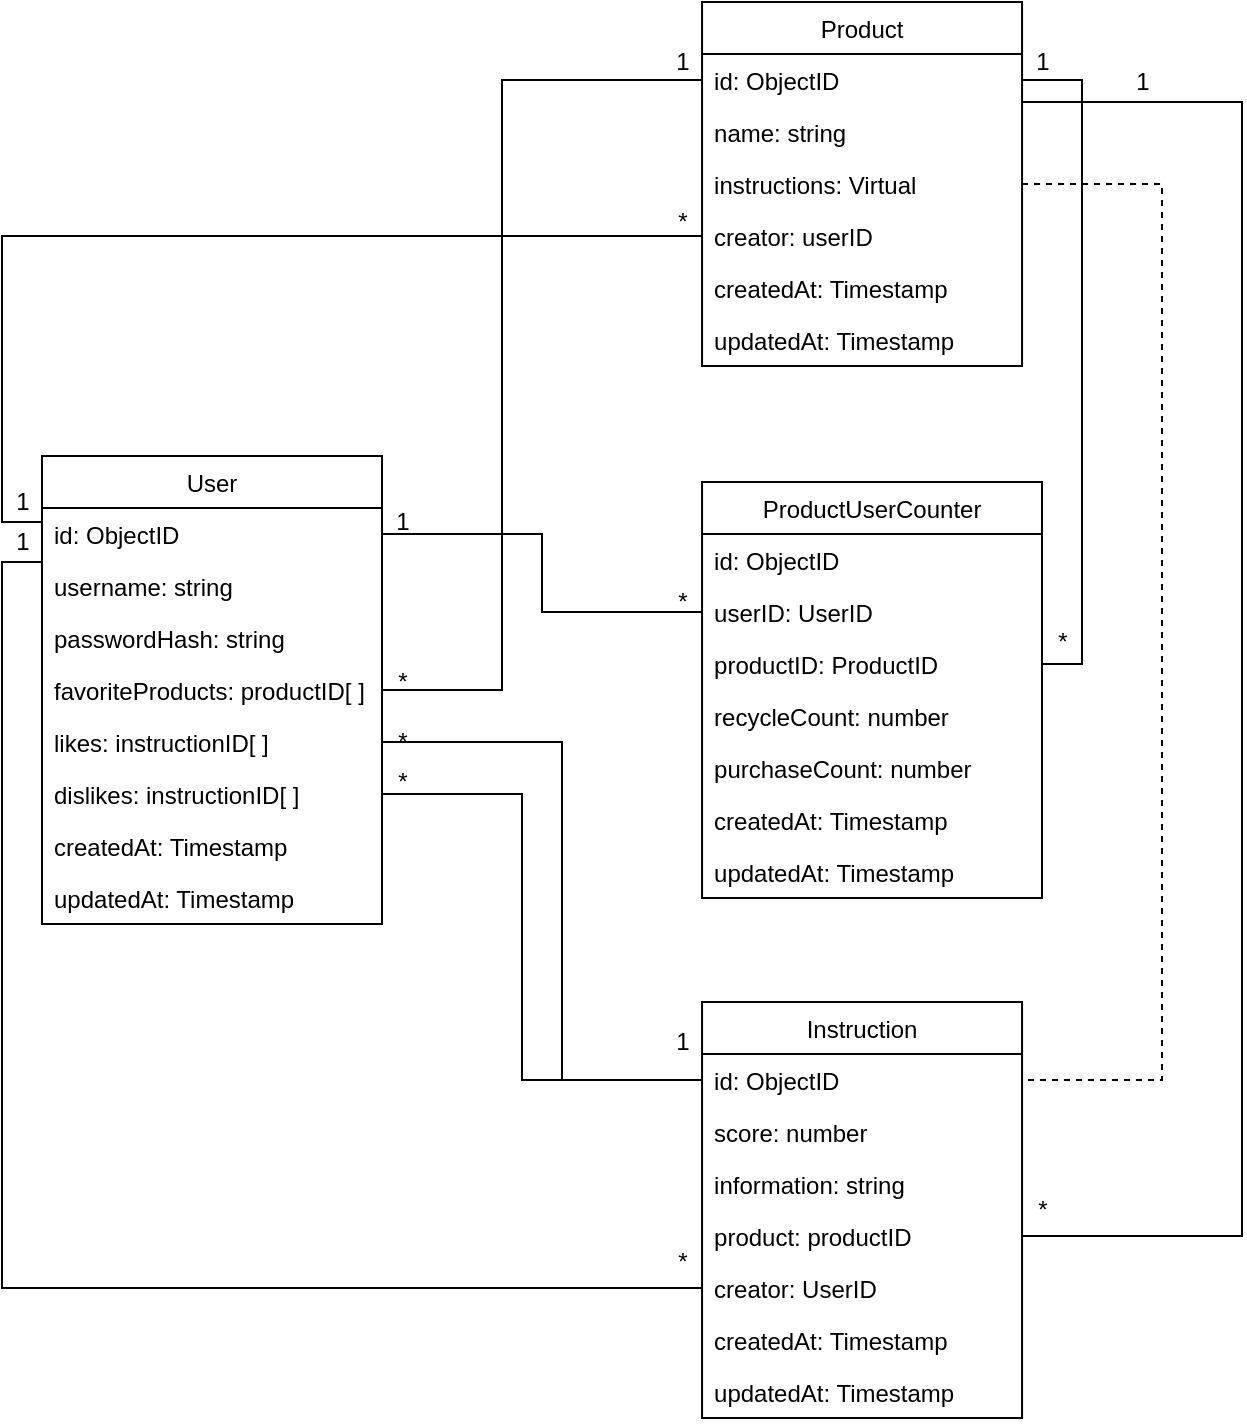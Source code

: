 <mxfile version="15.7.0" type="device" pages="2"><diagram id="CL3nGOEWrDPvpbct2w7T" name="Page-1"><mxGraphModel dx="702" dy="739" grid="1" gridSize="10" guides="1" tooltips="1" connect="1" arrows="1" fold="1" page="1" pageScale="1" pageWidth="850" pageHeight="1100" math="0" shadow="0"><root><mxCell id="0"/><mxCell id="1" parent="0"/><mxCell id="EJAeB1SW4nHLGMzbCBIO-1" value="User" style="swimlane;fontStyle=0;childLayout=stackLayout;horizontal=1;startSize=26;horizontalStack=0;resizeParent=1;resizeParentMax=0;resizeLast=0;collapsible=0;marginBottom=0;swimlaneLine=1;rounded=0;shadow=0;sketch=0;glass=0;fillColor=none;" parent="1" vertex="1"><mxGeometry x="30" y="277" width="170" height="234" as="geometry"/></mxCell><mxCell id="EJAeB1SW4nHLGMzbCBIO-2" value="id: ObjectID" style="text;strokeColor=none;fillColor=none;align=left;verticalAlign=top;spacingLeft=4;spacingRight=4;overflow=hidden;rotatable=0;points=[[0,0.5],[1,0.5]];portConstraint=eastwest;" parent="EJAeB1SW4nHLGMzbCBIO-1" vertex="1"><mxGeometry y="26" width="170" height="26" as="geometry"/></mxCell><mxCell id="EJAeB1SW4nHLGMzbCBIO-3" value="username: string" style="text;strokeColor=none;fillColor=none;align=left;verticalAlign=top;spacingLeft=4;spacingRight=4;overflow=hidden;rotatable=0;points=[[0,0.5],[1,0.5]];portConstraint=eastwest;" parent="EJAeB1SW4nHLGMzbCBIO-1" vertex="1"><mxGeometry y="52" width="170" height="26" as="geometry"/></mxCell><mxCell id="EJAeB1SW4nHLGMzbCBIO-15" value="passwordHash: string" style="text;strokeColor=none;fillColor=none;align=left;verticalAlign=top;spacingLeft=4;spacingRight=4;overflow=hidden;rotatable=0;points=[[0,0.5],[1,0.5]];portConstraint=eastwest;" parent="EJAeB1SW4nHLGMzbCBIO-1" vertex="1"><mxGeometry y="78" width="170" height="26" as="geometry"/></mxCell><mxCell id="slNc5nkMnt89QLI5mSCy-30" value="favoriteProducts: productID[ ]" style="text;strokeColor=none;fillColor=none;align=left;verticalAlign=top;spacingLeft=4;spacingRight=4;overflow=hidden;rotatable=0;points=[[0,0.5],[1,0.5]];portConstraint=eastwest;" parent="EJAeB1SW4nHLGMzbCBIO-1" vertex="1"><mxGeometry y="104" width="170" height="26" as="geometry"/></mxCell><mxCell id="slNc5nkMnt89QLI5mSCy-1" value="likes: instructionID[ ]" style="text;strokeColor=none;fillColor=none;align=left;verticalAlign=top;spacingLeft=4;spacingRight=4;overflow=hidden;rotatable=0;points=[[0,0.5],[1,0.5]];portConstraint=eastwest;" parent="EJAeB1SW4nHLGMzbCBIO-1" vertex="1"><mxGeometry y="130" width="170" height="26" as="geometry"/></mxCell><mxCell id="G9Qgwj7TLIk28AdVTfLt-7" value="dislikes: instructionID[ ]" style="text;strokeColor=none;fillColor=none;align=left;verticalAlign=top;spacingLeft=4;spacingRight=4;overflow=hidden;rotatable=0;points=[[0,0.5],[1,0.5]];portConstraint=eastwest;" parent="EJAeB1SW4nHLGMzbCBIO-1" vertex="1"><mxGeometry y="156" width="170" height="26" as="geometry"/></mxCell><mxCell id="G9Qgwj7TLIk28AdVTfLt-5" value="createdAt: Timestamp" style="text;strokeColor=none;fillColor=none;align=left;verticalAlign=top;spacingLeft=4;spacingRight=4;overflow=hidden;rotatable=0;points=[[0,0.5],[1,0.5]];portConstraint=eastwest;" parent="EJAeB1SW4nHLGMzbCBIO-1" vertex="1"><mxGeometry y="182" width="170" height="26" as="geometry"/></mxCell><mxCell id="G9Qgwj7TLIk28AdVTfLt-6" value="updatedAt: Timestamp" style="text;strokeColor=none;fillColor=none;align=left;verticalAlign=top;spacingLeft=4;spacingRight=4;overflow=hidden;rotatable=0;points=[[0,0.5],[1,0.5]];portConstraint=eastwest;" parent="EJAeB1SW4nHLGMzbCBIO-1" vertex="1"><mxGeometry y="208" width="170" height="26" as="geometry"/></mxCell><mxCell id="EJAeB1SW4nHLGMzbCBIO-17" value="Product" style="swimlane;fontStyle=0;childLayout=stackLayout;horizontal=1;startSize=26;fillColor=none;horizontalStack=0;resizeParent=1;resizeParentMax=0;resizeLast=0;collapsible=0;marginBottom=0;swimlaneLine=1;rounded=0;shadow=0;sketch=0;glass=0;" parent="1" vertex="1"><mxGeometry x="360.03" y="50" width="160" height="182" as="geometry"/></mxCell><mxCell id="EJAeB1SW4nHLGMzbCBIO-18" value="id: ObjectID" style="text;strokeColor=none;fillColor=none;align=left;verticalAlign=top;spacingLeft=4;spacingRight=4;overflow=hidden;rotatable=0;points=[[0,0.5],[1,0.5]];portConstraint=eastwest;" parent="EJAeB1SW4nHLGMzbCBIO-17" vertex="1"><mxGeometry y="26" width="160" height="26" as="geometry"/></mxCell><mxCell id="EJAeB1SW4nHLGMzbCBIO-19" value="name: string" style="text;strokeColor=none;fillColor=none;align=left;verticalAlign=top;spacingLeft=4;spacingRight=4;overflow=hidden;rotatable=0;points=[[0,0.5],[1,0.5]];portConstraint=eastwest;" parent="EJAeB1SW4nHLGMzbCBIO-17" vertex="1"><mxGeometry y="52" width="160" height="26" as="geometry"/></mxCell><mxCell id="slNc5nkMnt89QLI5mSCy-21" value="instructions: Virtual" style="text;strokeColor=none;fillColor=none;align=left;verticalAlign=top;spacingLeft=4;spacingRight=4;overflow=hidden;rotatable=0;points=[[0,0.5],[1,0.5]];portConstraint=eastwest;" parent="EJAeB1SW4nHLGMzbCBIO-17" vertex="1"><mxGeometry y="78" width="160" height="26" as="geometry"/></mxCell><mxCell id="EJAeB1SW4nHLGMzbCBIO-22" value="creator: userID" style="text;strokeColor=none;fillColor=none;align=left;verticalAlign=top;spacingLeft=4;spacingRight=4;overflow=hidden;rotatable=0;points=[[0,0.5],[1,0.5]];portConstraint=eastwest;" parent="EJAeB1SW4nHLGMzbCBIO-17" vertex="1"><mxGeometry y="104" width="160" height="26" as="geometry"/></mxCell><mxCell id="fw5OeTWocQOOmYm38ezV-4" value="createdAt: Timestamp" style="text;strokeColor=none;fillColor=none;align=left;verticalAlign=top;spacingLeft=4;spacingRight=4;overflow=hidden;rotatable=0;points=[[0,0.5],[1,0.5]];portConstraint=eastwest;" vertex="1" parent="EJAeB1SW4nHLGMzbCBIO-17"><mxGeometry y="130" width="160" height="26" as="geometry"/></mxCell><mxCell id="fw5OeTWocQOOmYm38ezV-5" value="updatedAt: Timestamp" style="text;strokeColor=none;fillColor=none;align=left;verticalAlign=top;spacingLeft=4;spacingRight=4;overflow=hidden;rotatable=0;points=[[0,0.5],[1,0.5]];portConstraint=eastwest;" vertex="1" parent="EJAeB1SW4nHLGMzbCBIO-17"><mxGeometry y="156" width="160" height="26" as="geometry"/></mxCell><mxCell id="EJAeB1SW4nHLGMzbCBIO-33" value="ProductUserCounter" style="swimlane;fontStyle=0;childLayout=stackLayout;horizontal=1;startSize=26;fillColor=none;horizontalStack=0;resizeParent=1;resizeParentMax=0;resizeLast=0;collapsible=0;marginBottom=0;swimlaneLine=1;rounded=0;shadow=0;sketch=0;glass=0;" parent="1" vertex="1"><mxGeometry x="360.03" y="290" width="169.97" height="208" as="geometry"/></mxCell><mxCell id="EJAeB1SW4nHLGMzbCBIO-34" value="id: ObjectID" style="text;strokeColor=none;fillColor=none;align=left;verticalAlign=top;spacingLeft=4;spacingRight=4;overflow=hidden;rotatable=0;points=[[0,0.5],[1,0.5]];portConstraint=eastwest;" parent="EJAeB1SW4nHLGMzbCBIO-33" vertex="1"><mxGeometry y="26" width="169.97" height="26" as="geometry"/></mxCell><mxCell id="EJAeB1SW4nHLGMzbCBIO-36" value="userID: UserID" style="text;strokeColor=none;fillColor=none;align=left;verticalAlign=top;spacingLeft=4;spacingRight=4;overflow=hidden;rotatable=0;points=[[0,0.5],[1,0.5]];portConstraint=eastwest;" parent="EJAeB1SW4nHLGMzbCBIO-33" vertex="1"><mxGeometry y="52" width="169.97" height="26" as="geometry"/></mxCell><mxCell id="EJAeB1SW4nHLGMzbCBIO-35" value="productID: ProductID" style="text;strokeColor=none;fillColor=none;align=left;verticalAlign=top;spacingLeft=4;spacingRight=4;overflow=hidden;rotatable=0;points=[[0,0.5],[1,0.5]];portConstraint=eastwest;" parent="EJAeB1SW4nHLGMzbCBIO-33" vertex="1"><mxGeometry y="78" width="169.97" height="26" as="geometry"/></mxCell><mxCell id="G9Qgwj7TLIk28AdVTfLt-1" value="recycleCount: number" style="text;strokeColor=none;fillColor=none;align=left;verticalAlign=top;spacingLeft=4;spacingRight=4;overflow=hidden;rotatable=0;points=[[0,0.5],[1,0.5]];portConstraint=eastwest;" parent="EJAeB1SW4nHLGMzbCBIO-33" vertex="1"><mxGeometry y="104" width="169.97" height="26" as="geometry"/></mxCell><mxCell id="G9Qgwj7TLIk28AdVTfLt-2" value="purchaseCount: number" style="text;strokeColor=none;fillColor=none;align=left;verticalAlign=top;spacingLeft=4;spacingRight=4;overflow=hidden;rotatable=0;points=[[0,0.5],[1,0.5]];portConstraint=eastwest;" parent="EJAeB1SW4nHLGMzbCBIO-33" vertex="1"><mxGeometry y="130" width="169.97" height="26" as="geometry"/></mxCell><mxCell id="G9Qgwj7TLIk28AdVTfLt-3" value="createdAt: Timestamp" style="text;strokeColor=none;fillColor=none;align=left;verticalAlign=top;spacingLeft=4;spacingRight=4;overflow=hidden;rotatable=0;points=[[0,0.5],[1,0.5]];portConstraint=eastwest;" parent="EJAeB1SW4nHLGMzbCBIO-33" vertex="1"><mxGeometry y="156" width="169.97" height="26" as="geometry"/></mxCell><mxCell id="G9Qgwj7TLIk28AdVTfLt-4" value="updatedAt: Timestamp" style="text;strokeColor=none;fillColor=none;align=left;verticalAlign=top;spacingLeft=4;spacingRight=4;overflow=hidden;rotatable=0;points=[[0,0.5],[1,0.5]];portConstraint=eastwest;" parent="EJAeB1SW4nHLGMzbCBIO-33" vertex="1"><mxGeometry y="182" width="169.97" height="26" as="geometry"/></mxCell><mxCell id="EJAeB1SW4nHLGMzbCBIO-38" value="Instruction" style="swimlane;fontStyle=0;childLayout=stackLayout;horizontal=1;startSize=26;fillColor=none;horizontalStack=0;resizeParent=1;resizeParentMax=0;resizeLast=0;collapsible=0;marginBottom=0;swimlaneLine=1;rounded=0;shadow=0;sketch=0;glass=0;" parent="1" vertex="1"><mxGeometry x="360.03" y="550" width="160" height="208" as="geometry"/></mxCell><mxCell id="EJAeB1SW4nHLGMzbCBIO-39" value="id: ObjectID" style="text;strokeColor=none;fillColor=none;align=left;verticalAlign=top;spacingLeft=4;spacingRight=4;overflow=hidden;rotatable=0;points=[[0,0.5],[1,0.5]];portConstraint=eastwest;" parent="EJAeB1SW4nHLGMzbCBIO-38" vertex="1"><mxGeometry y="26" width="160" height="26" as="geometry"/></mxCell><mxCell id="fw5OeTWocQOOmYm38ezV-1" value="score: number" style="text;strokeColor=none;fillColor=none;align=left;verticalAlign=top;spacingLeft=4;spacingRight=4;overflow=hidden;rotatable=0;points=[[0,0.5],[1,0.5]];portConstraint=eastwest;" vertex="1" parent="EJAeB1SW4nHLGMzbCBIO-38"><mxGeometry y="52" width="160" height="26" as="geometry"/></mxCell><mxCell id="EJAeB1SW4nHLGMzbCBIO-40" value="information: string" style="text;strokeColor=none;fillColor=none;align=left;verticalAlign=top;spacingLeft=4;spacingRight=4;overflow=hidden;rotatable=0;points=[[0,0.5],[1,0.5]];portConstraint=eastwest;" parent="EJAeB1SW4nHLGMzbCBIO-38" vertex="1"><mxGeometry y="78" width="160" height="26" as="geometry"/></mxCell><mxCell id="slNc5nkMnt89QLI5mSCy-15" value="product: productID&#xA;" style="text;strokeColor=none;fillColor=none;align=left;verticalAlign=top;spacingLeft=4;spacingRight=4;overflow=hidden;rotatable=0;points=[[0,0.5],[1,0.5]];portConstraint=eastwest;" parent="EJAeB1SW4nHLGMzbCBIO-38" vertex="1"><mxGeometry y="104" width="160" height="26" as="geometry"/></mxCell><mxCell id="EJAeB1SW4nHLGMzbCBIO-41" value="creator: UserID" style="text;strokeColor=none;fillColor=none;align=left;verticalAlign=top;spacingLeft=4;spacingRight=4;overflow=hidden;rotatable=0;points=[[0,0.5],[1,0.5]];portConstraint=eastwest;" parent="EJAeB1SW4nHLGMzbCBIO-38" vertex="1"><mxGeometry y="130" width="160" height="26" as="geometry"/></mxCell><mxCell id="fw5OeTWocQOOmYm38ezV-2" value="createdAt: Timestamp" style="text;strokeColor=none;fillColor=none;align=left;verticalAlign=top;spacingLeft=4;spacingRight=4;overflow=hidden;rotatable=0;points=[[0,0.5],[1,0.5]];portConstraint=eastwest;" vertex="1" parent="EJAeB1SW4nHLGMzbCBIO-38"><mxGeometry y="156" width="160" height="26" as="geometry"/></mxCell><mxCell id="fw5OeTWocQOOmYm38ezV-3" value="updatedAt: Timestamp" style="text;strokeColor=none;fillColor=none;align=left;verticalAlign=top;spacingLeft=4;spacingRight=4;overflow=hidden;rotatable=0;points=[[0,0.5],[1,0.5]];portConstraint=eastwest;" vertex="1" parent="EJAeB1SW4nHLGMzbCBIO-38"><mxGeometry y="182" width="160" height="26" as="geometry"/></mxCell><mxCell id="fw5OeTWocQOOmYm38ezV-6" style="edgeStyle=orthogonalEdgeStyle;rounded=0;orthogonalLoop=1;jettySize=auto;html=1;exitX=1;exitY=0.5;exitDx=0;exitDy=0;entryX=0;entryY=0.5;entryDx=0;entryDy=0;endArrow=none;endFill=0;" edge="1" parent="1" source="EJAeB1SW4nHLGMzbCBIO-2" target="EJAeB1SW4nHLGMzbCBIO-36"><mxGeometry relative="1" as="geometry"/></mxCell><mxCell id="fw5OeTWocQOOmYm38ezV-7" value="*" style="text;html=1;align=center;verticalAlign=middle;resizable=0;points=[];autosize=1;strokeColor=none;fillColor=none;" vertex="1" parent="1"><mxGeometry x="340.03" y="340" width="20" height="20" as="geometry"/></mxCell><mxCell id="fw5OeTWocQOOmYm38ezV-8" value="1" style="text;html=1;align=center;verticalAlign=middle;resizable=0;points=[];autosize=1;strokeColor=none;fillColor=none;" vertex="1" parent="1"><mxGeometry x="200" y="300" width="20" height="20" as="geometry"/></mxCell><mxCell id="fw5OeTWocQOOmYm38ezV-9" style="edgeStyle=orthogonalEdgeStyle;rounded=0;orthogonalLoop=1;jettySize=auto;html=1;exitX=1;exitY=0.5;exitDx=0;exitDy=0;entryX=0;entryY=0.5;entryDx=0;entryDy=0;endArrow=none;endFill=0;" edge="1" parent="1" source="slNc5nkMnt89QLI5mSCy-1" target="EJAeB1SW4nHLGMzbCBIO-39"><mxGeometry relative="1" as="geometry"><Array as="points"><mxPoint x="290" y="420"/><mxPoint x="290" y="589"/></Array></mxGeometry></mxCell><mxCell id="fw5OeTWocQOOmYm38ezV-10" style="edgeStyle=orthogonalEdgeStyle;rounded=0;orthogonalLoop=1;jettySize=auto;html=1;exitX=1;exitY=0.5;exitDx=0;exitDy=0;entryX=0;entryY=0.5;entryDx=0;entryDy=0;endArrow=none;endFill=0;" edge="1" parent="1" source="G9Qgwj7TLIk28AdVTfLt-7" target="EJAeB1SW4nHLGMzbCBIO-39"><mxGeometry relative="1" as="geometry"><Array as="points"><mxPoint x="270" y="446"/><mxPoint x="270" y="589"/></Array></mxGeometry></mxCell><mxCell id="fw5OeTWocQOOmYm38ezV-11" value="1" style="text;html=1;align=center;verticalAlign=middle;resizable=0;points=[];autosize=1;strokeColor=none;fillColor=none;" vertex="1" parent="1"><mxGeometry x="340.03" y="560" width="20" height="20" as="geometry"/></mxCell><mxCell id="fw5OeTWocQOOmYm38ezV-13" value="*" style="text;html=1;align=center;verticalAlign=middle;resizable=0;points=[];autosize=1;strokeColor=none;fillColor=none;" vertex="1" parent="1"><mxGeometry x="200.0" y="430" width="20" height="20" as="geometry"/></mxCell><mxCell id="fw5OeTWocQOOmYm38ezV-15" style="edgeStyle=orthogonalEdgeStyle;rounded=0;orthogonalLoop=1;jettySize=auto;html=1;exitX=1;exitY=0.5;exitDx=0;exitDy=0;entryX=0;entryY=0.5;entryDx=0;entryDy=0;endArrow=none;endFill=0;" edge="1" parent="1" source="slNc5nkMnt89QLI5mSCy-30" target="EJAeB1SW4nHLGMzbCBIO-18"><mxGeometry relative="1" as="geometry"><Array as="points"><mxPoint x="260" y="394"/><mxPoint x="260" y="89"/></Array></mxGeometry></mxCell><mxCell id="fw5OeTWocQOOmYm38ezV-16" value="*" style="text;html=1;align=center;verticalAlign=middle;resizable=0;points=[];autosize=1;strokeColor=none;fillColor=none;" vertex="1" parent="1"><mxGeometry x="200.0" y="380" width="20" height="20" as="geometry"/></mxCell><mxCell id="fw5OeTWocQOOmYm38ezV-18" value="1" style="text;html=1;align=center;verticalAlign=middle;resizable=0;points=[];autosize=1;strokeColor=none;fillColor=none;" vertex="1" parent="1"><mxGeometry x="340.03" y="70" width="20" height="20" as="geometry"/></mxCell><mxCell id="fw5OeTWocQOOmYm38ezV-20" style="edgeStyle=orthogonalEdgeStyle;rounded=0;orthogonalLoop=1;jettySize=auto;html=1;exitX=1;exitY=0.5;exitDx=0;exitDy=0;entryX=1;entryY=0.5;entryDx=0;entryDy=0;endArrow=none;endFill=0;dashed=1;" edge="1" parent="1" source="slNc5nkMnt89QLI5mSCy-21" target="EJAeB1SW4nHLGMzbCBIO-39"><mxGeometry relative="1" as="geometry"><Array as="points"><mxPoint x="590" y="141"/><mxPoint x="590" y="589"/></Array></mxGeometry></mxCell><mxCell id="fw5OeTWocQOOmYm38ezV-21" style="edgeStyle=orthogonalEdgeStyle;rounded=0;orthogonalLoop=1;jettySize=auto;html=1;exitX=0;exitY=0.5;exitDx=0;exitDy=0;entryX=0;entryY=0.5;entryDx=0;entryDy=0;endArrow=none;endFill=0;" edge="1" parent="1" source="EJAeB1SW4nHLGMzbCBIO-22" target="EJAeB1SW4nHLGMzbCBIO-2"><mxGeometry relative="1" as="geometry"><Array as="points"><mxPoint x="10" y="167"/><mxPoint x="10" y="310"/><mxPoint x="30" y="310"/></Array></mxGeometry></mxCell><mxCell id="fw5OeTWocQOOmYm38ezV-22" value="1" style="text;html=1;align=center;verticalAlign=middle;resizable=0;points=[];autosize=1;strokeColor=none;fillColor=none;" vertex="1" parent="1"><mxGeometry x="10" y="290" width="20" height="20" as="geometry"/></mxCell><mxCell id="fw5OeTWocQOOmYm38ezV-23" value="*" style="text;html=1;align=center;verticalAlign=middle;resizable=0;points=[];autosize=1;strokeColor=none;fillColor=none;" vertex="1" parent="1"><mxGeometry x="340.03" y="150" width="20" height="20" as="geometry"/></mxCell><mxCell id="fw5OeTWocQOOmYm38ezV-24" style="edgeStyle=orthogonalEdgeStyle;rounded=0;orthogonalLoop=1;jettySize=auto;html=1;exitX=1;exitY=0.5;exitDx=0;exitDy=0;entryX=1;entryY=0.5;entryDx=0;entryDy=0;endArrow=none;endFill=0;" edge="1" parent="1" source="EJAeB1SW4nHLGMzbCBIO-35" target="EJAeB1SW4nHLGMzbCBIO-18"><mxGeometry relative="1" as="geometry"/></mxCell><mxCell id="fw5OeTWocQOOmYm38ezV-25" value="1" style="text;html=1;align=center;verticalAlign=middle;resizable=0;points=[];autosize=1;strokeColor=none;fillColor=none;" vertex="1" parent="1"><mxGeometry x="520.03" y="70" width="20" height="20" as="geometry"/></mxCell><mxCell id="fw5OeTWocQOOmYm38ezV-27" value="*" style="text;html=1;align=center;verticalAlign=middle;resizable=0;points=[];autosize=1;strokeColor=none;fillColor=none;" vertex="1" parent="1"><mxGeometry x="530" y="360" width="20" height="20" as="geometry"/></mxCell><mxCell id="fw5OeTWocQOOmYm38ezV-28" style="edgeStyle=orthogonalEdgeStyle;rounded=0;orthogonalLoop=1;jettySize=auto;html=1;exitX=1;exitY=0.5;exitDx=0;exitDy=0;endArrow=none;endFill=0;" edge="1" parent="1" source="slNc5nkMnt89QLI5mSCy-15" target="EJAeB1SW4nHLGMzbCBIO-18"><mxGeometry relative="1" as="geometry"><Array as="points"><mxPoint x="630" y="667"/><mxPoint x="630" y="100"/></Array></mxGeometry></mxCell><mxCell id="fw5OeTWocQOOmYm38ezV-29" value="*" style="text;html=1;align=center;verticalAlign=middle;resizable=0;points=[];autosize=1;strokeColor=none;fillColor=none;" vertex="1" parent="1"><mxGeometry x="520.03" y="644" width="20" height="20" as="geometry"/></mxCell><mxCell id="fw5OeTWocQOOmYm38ezV-30" value="1" style="text;html=1;align=center;verticalAlign=middle;resizable=0;points=[];autosize=1;strokeColor=none;fillColor=none;" vertex="1" parent="1"><mxGeometry x="570" y="80" width="20" height="20" as="geometry"/></mxCell><mxCell id="fw5OeTWocQOOmYm38ezV-32" value="*" style="text;html=1;align=center;verticalAlign=middle;resizable=0;points=[];autosize=1;strokeColor=none;fillColor=none;" vertex="1" parent="1"><mxGeometry x="340" y="670" width="20" height="20" as="geometry"/></mxCell><mxCell id="fw5OeTWocQOOmYm38ezV-34" value="*" style="text;html=1;align=center;verticalAlign=middle;resizable=0;points=[];autosize=1;strokeColor=none;fillColor=none;" vertex="1" parent="1"><mxGeometry x="200.0" y="410" width="20" height="20" as="geometry"/></mxCell><mxCell id="fw5OeTWocQOOmYm38ezV-33" value="1" style="text;html=1;align=center;verticalAlign=middle;resizable=0;points=[];autosize=1;strokeColor=none;fillColor=none;" vertex="1" parent="1"><mxGeometry x="10" y="310" width="20" height="20" as="geometry"/></mxCell><mxCell id="fw5OeTWocQOOmYm38ezV-35" value="" style="edgeStyle=orthogonalEdgeStyle;rounded=0;orthogonalLoop=1;jettySize=auto;html=1;exitX=0;exitY=0.5;exitDx=0;exitDy=0;endArrow=none;endFill=0;" edge="1" parent="1" source="EJAeB1SW4nHLGMzbCBIO-41" target="EJAeB1SW4nHLGMzbCBIO-2"><mxGeometry relative="1" as="geometry"><mxPoint x="360.03" y="693" as="sourcePoint"/><mxPoint x="30" y="316" as="targetPoint"/><Array as="points"><mxPoint x="10" y="693"/><mxPoint x="10" y="330"/><mxPoint x="30" y="330"/></Array></mxGeometry></mxCell></root></mxGraphModel></diagram><diagram id="KX0bhjz0l1-qBRAsrl5u" name="Page-2"><mxGraphModel dx="968" dy="690" grid="1" gridSize="10" guides="1" tooltips="1" connect="1" arrows="1" fold="1" page="1" pageScale="1" pageWidth="850" pageHeight="1100" math="0" shadow="0"><root><mxCell id="Dki3MJTetBd9QXy3BeXi-0"/><mxCell id="Dki3MJTetBd9QXy3BeXi-1" parent="Dki3MJTetBd9QXy3BeXi-0"/><mxCell id="nX8Vi8Dk6UZgr7DXmG47-3" style="edgeStyle=orthogonalEdgeStyle;rounded=0;orthogonalLoop=1;jettySize=auto;html=1;exitX=1;exitY=0.5;exitDx=0;exitDy=0;entryX=0;entryY=0.5;entryDx=0;entryDy=0;jumpStyle=arc;" parent="Dki3MJTetBd9QXy3BeXi-1" source="7SjPAZXep-S2AFhDcQFG-14" target="7SjPAZXep-S2AFhDcQFG-1" edge="1"><mxGeometry relative="1" as="geometry"><mxPoint x="430" y="450" as="targetPoint"/><Array as="points"><mxPoint x="370" y="305"/><mxPoint x="370" y="429"/></Array></mxGeometry></mxCell><mxCell id="nX8Vi8Dk6UZgr7DXmG47-2" style="edgeStyle=orthogonalEdgeStyle;rounded=0;orthogonalLoop=1;jettySize=auto;html=1;exitX=1;exitY=0.5;exitDx=0;exitDy=0;jumpStyle=arc;" parent="Dki3MJTetBd9QXy3BeXi-1" source="7SjPAZXep-S2AFhDcQFG-13" target="7SjPAZXep-S2AFhDcQFG-1" edge="1"><mxGeometry relative="1" as="geometry"><Array as="points"><mxPoint x="370" y="279"/><mxPoint x="370" y="429"/></Array></mxGeometry></mxCell><mxCell id="nX8Vi8Dk6UZgr7DXmG47-4" style="edgeStyle=orthogonalEdgeStyle;rounded=0;orthogonalLoop=1;jettySize=auto;html=1;exitX=1;exitY=0.5;exitDx=0;exitDy=0;entryX=0;entryY=0.5;entryDx=0;entryDy=0;jumpStyle=arc;" parent="Dki3MJTetBd9QXy3BeXi-1" source="7SjPAZXep-S2AFhDcQFG-18" target="7SjPAZXep-S2AFhDcQFG-1" edge="1"><mxGeometry relative="1" as="geometry"><mxPoint x="450" y="430" as="targetPoint"/><Array as="points"><mxPoint x="370" y="445"/><mxPoint x="370" y="429"/></Array></mxGeometry></mxCell><mxCell id="nX8Vi8Dk6UZgr7DXmG47-6" style="edgeStyle=orthogonalEdgeStyle;rounded=0;orthogonalLoop=1;jettySize=auto;html=1;exitX=0;exitY=0.5;exitDx=0;exitDy=0;entryX=0;entryY=0.5;entryDx=0;entryDy=0;jumpStyle=arc;" parent="Dki3MJTetBd9QXy3BeXi-1" source="7SjPAZXep-S2AFhDcQFG-7" target="7SjPAZXep-S2AFhDcQFG-23" edge="1"><mxGeometry relative="1" as="geometry"><mxPoint x="440" y="200" as="targetPoint"/><Array as="points"><mxPoint x="420" y="507"/><mxPoint x="420" y="201"/></Array></mxGeometry></mxCell><mxCell id="nX8Vi8Dk6UZgr7DXmG47-7" style="edgeStyle=orthogonalEdgeStyle;rounded=0;orthogonalLoop=1;jettySize=auto;html=1;exitX=0;exitY=0.5;exitDx=0;exitDy=0;entryX=0;entryY=0.5;entryDx=0;entryDy=0;jumpStyle=arc;" parent="Dki3MJTetBd9QXy3BeXi-1" source="nX8Vi8Dk6UZgr7DXmG47-0" target="7SjPAZXep-S2AFhDcQFG-23" edge="1"><mxGeometry relative="1" as="geometry"><Array as="points"><mxPoint x="420" y="533"/><mxPoint x="420" y="201"/></Array></mxGeometry></mxCell><mxCell id="7SjPAZXep-S2AFhDcQFG-0" value="User" style="swimlane;fontStyle=0;childLayout=stackLayout;horizontal=1;startSize=26;horizontalStack=0;resizeParent=1;resizeParentMax=0;resizeLast=0;collapsible=0;marginBottom=0;swimlaneLine=1;rounded=0;shadow=0;sketch=0;glass=0;fillColor=none;" parent="Dki3MJTetBd9QXy3BeXi-1" vertex="1"><mxGeometry x="450" y="390" width="160" height="182" as="geometry"/></mxCell><mxCell id="7SjPAZXep-S2AFhDcQFG-1" value="+ id: number" style="text;strokeColor=none;fillColor=none;align=left;verticalAlign=top;spacingLeft=4;spacingRight=4;overflow=hidden;rotatable=0;points=[[0,0.5],[1,0.5]];portConstraint=eastwest;" parent="7SjPAZXep-S2AFhDcQFG-0" vertex="1"><mxGeometry y="26" width="160" height="26" as="geometry"/></mxCell><mxCell id="7SjPAZXep-S2AFhDcQFG-2" value="+ username: string" style="text;strokeColor=none;fillColor=none;align=left;verticalAlign=top;spacingLeft=4;spacingRight=4;overflow=hidden;rotatable=0;points=[[0,0.5],[1,0.5]];portConstraint=eastwest;" parent="7SjPAZXep-S2AFhDcQFG-0" vertex="1"><mxGeometry y="52" width="160" height="26" as="geometry"/></mxCell><mxCell id="7SjPAZXep-S2AFhDcQFG-3" value="+ passwordHash: string" style="text;strokeColor=none;fillColor=none;align=left;verticalAlign=top;spacingLeft=4;spacingRight=4;overflow=hidden;rotatable=0;points=[[0,0.5],[1,0.5]];portConstraint=eastwest;" parent="7SjPAZXep-S2AFhDcQFG-0" vertex="1"><mxGeometry y="78" width="160" height="26" as="geometry"/></mxCell><mxCell id="7SjPAZXep-S2AFhDcQFG-7" value="+ likes: instruction[ ]" style="text;strokeColor=none;fillColor=none;align=left;verticalAlign=top;spacingLeft=4;spacingRight=4;overflow=hidden;rotatable=0;points=[[0,0.5],[1,0.5]];portConstraint=eastwest;" parent="7SjPAZXep-S2AFhDcQFG-0" vertex="1"><mxGeometry y="104" width="160" height="26" as="geometry"/></mxCell><mxCell id="nX8Vi8Dk6UZgr7DXmG47-0" value="+ dislikes: instruction[ ]" style="text;strokeColor=none;fillColor=none;align=left;verticalAlign=top;spacingLeft=4;spacingRight=4;overflow=hidden;rotatable=0;points=[[0,0.5],[1,0.5]];portConstraint=eastwest;" parent="7SjPAZXep-S2AFhDcQFG-0" vertex="1"><mxGeometry y="130" width="160" height="26" as="geometry"/></mxCell><mxCell id="7SjPAZXep-S2AFhDcQFG-6" value="+ products: product[ ]" style="text;strokeColor=none;fillColor=none;align=left;verticalAlign=top;spacingLeft=4;spacingRight=4;overflow=hidden;rotatable=0;points=[[0,0.5],[1,0.5]];portConstraint=eastwest;" parent="7SjPAZXep-S2AFhDcQFG-0" vertex="1"><mxGeometry y="156" width="160" height="26" as="geometry"/></mxCell><mxCell id="7SjPAZXep-S2AFhDcQFG-8" value="Product" style="swimlane;fontStyle=0;childLayout=stackLayout;horizontal=1;startSize=26;fillColor=none;horizontalStack=0;resizeParent=1;resizeParentMax=0;resizeLast=0;collapsible=0;marginBottom=0;swimlaneLine=1;rounded=0;shadow=0;sketch=0;glass=0;" parent="Dki3MJTetBd9QXy3BeXi-1" vertex="1"><mxGeometry x="190" y="162" width="160" height="156" as="geometry"/></mxCell><mxCell id="7SjPAZXep-S2AFhDcQFG-9" value="+ id: number" style="text;strokeColor=none;fillColor=none;align=left;verticalAlign=top;spacingLeft=4;spacingRight=4;overflow=hidden;rotatable=0;points=[[0,0.5],[1,0.5]];portConstraint=eastwest;" parent="7SjPAZXep-S2AFhDcQFG-8" vertex="1"><mxGeometry y="26" width="160" height="26" as="geometry"/></mxCell><mxCell id="7SjPAZXep-S2AFhDcQFG-10" value="+ name: string" style="text;strokeColor=none;fillColor=none;align=left;verticalAlign=top;spacingLeft=4;spacingRight=4;overflow=hidden;rotatable=0;points=[[0,0.5],[1,0.5]];portConstraint=eastwest;" parent="7SjPAZXep-S2AFhDcQFG-8" vertex="1"><mxGeometry y="52" width="160" height="26" as="geometry"/></mxCell><mxCell id="7SjPAZXep-S2AFhDcQFG-12" value="+ instructions: instruction[ ]" style="text;strokeColor=none;fillColor=none;align=left;verticalAlign=top;spacingLeft=4;spacingRight=4;overflow=hidden;rotatable=0;points=[[0,0.5],[1,0.5]];portConstraint=eastwest;" parent="7SjPAZXep-S2AFhDcQFG-8" vertex="1"><mxGeometry y="78" width="160" height="26" as="geometry"/></mxCell><mxCell id="7SjPAZXep-S2AFhDcQFG-13" value="+ user: user" style="text;strokeColor=none;fillColor=none;align=left;verticalAlign=top;spacingLeft=4;spacingRight=4;overflow=hidden;rotatable=0;points=[[0,0.5],[1,0.5]];portConstraint=eastwest;" parent="7SjPAZXep-S2AFhDcQFG-8" vertex="1"><mxGeometry y="104" width="160" height="26" as="geometry"/></mxCell><mxCell id="7SjPAZXep-S2AFhDcQFG-14" value="+ users: user[ ]" style="text;strokeColor=none;fillColor=none;align=left;verticalAlign=top;spacingLeft=4;spacingRight=4;overflow=hidden;rotatable=0;points=[[0,0.5],[1,0.5]];portConstraint=eastwest;" parent="7SjPAZXep-S2AFhDcQFG-8" vertex="1"><mxGeometry y="130" width="160" height="26" as="geometry"/></mxCell><mxCell id="7SjPAZXep-S2AFhDcQFG-16" value="RecycleCount" style="swimlane;fontStyle=0;childLayout=stackLayout;horizontal=1;startSize=26;fillColor=none;horizontalStack=0;resizeParent=1;resizeParentMax=0;resizeLast=0;collapsible=0;marginBottom=0;swimlaneLine=1;rounded=0;shadow=0;sketch=0;glass=0;" parent="Dki3MJTetBd9QXy3BeXi-1" vertex="1"><mxGeometry x="180.03" y="380" width="169.97" height="130" as="geometry"/></mxCell><mxCell id="7SjPAZXep-S2AFhDcQFG-17" value="+ id: number" style="text;strokeColor=none;fillColor=none;align=left;verticalAlign=top;spacingLeft=4;spacingRight=4;overflow=hidden;rotatable=0;points=[[0,0.5],[1,0.5]];portConstraint=eastwest;" parent="7SjPAZXep-S2AFhDcQFG-16" vertex="1"><mxGeometry y="26" width="169.97" height="26" as="geometry"/></mxCell><mxCell id="7SjPAZXep-S2AFhDcQFG-18" value="+ userID: user" style="text;strokeColor=none;fillColor=none;align=left;verticalAlign=top;spacingLeft=4;spacingRight=4;overflow=hidden;rotatable=0;points=[[0,0.5],[1,0.5]];portConstraint=eastwest;" parent="7SjPAZXep-S2AFhDcQFG-16" vertex="1"><mxGeometry y="52" width="169.97" height="26" as="geometry"/></mxCell><mxCell id="7SjPAZXep-S2AFhDcQFG-19" value="+ productID: product" style="text;strokeColor=none;fillColor=none;align=left;verticalAlign=top;spacingLeft=4;spacingRight=4;overflow=hidden;rotatable=0;points=[[0,0.5],[1,0.5]];portConstraint=eastwest;" parent="7SjPAZXep-S2AFhDcQFG-16" vertex="1"><mxGeometry y="78" width="169.97" height="26" as="geometry"/></mxCell><mxCell id="7SjPAZXep-S2AFhDcQFG-21" value="+ count: number" style="text;strokeColor=none;fillColor=none;align=left;verticalAlign=top;spacingLeft=4;spacingRight=4;overflow=hidden;rotatable=0;points=[[0,0.5],[1,0.5]];portConstraint=eastwest;" parent="7SjPAZXep-S2AFhDcQFG-16" vertex="1"><mxGeometry y="104" width="169.97" height="26" as="geometry"/></mxCell><mxCell id="7SjPAZXep-S2AFhDcQFG-22" value="Instruction" style="swimlane;fontStyle=0;childLayout=stackLayout;horizontal=1;startSize=26;fillColor=none;horizontalStack=0;resizeParent=1;resizeParentMax=0;resizeLast=0;collapsible=0;marginBottom=0;swimlaneLine=1;rounded=0;shadow=0;sketch=0;glass=0;" parent="Dki3MJTetBd9QXy3BeXi-1" vertex="1"><mxGeometry x="440" y="162" width="160" height="156" as="geometry"/></mxCell><mxCell id="7SjPAZXep-S2AFhDcQFG-23" value="+ id: number" style="text;strokeColor=none;fillColor=none;align=left;verticalAlign=top;spacingLeft=4;spacingRight=4;overflow=hidden;rotatable=0;points=[[0,0.5],[1,0.5]];portConstraint=eastwest;" parent="7SjPAZXep-S2AFhDcQFG-22" vertex="1"><mxGeometry y="26" width="160" height="26" as="geometry"/></mxCell><mxCell id="7SjPAZXep-S2AFhDcQFG-24" value="+ product: product" style="text;strokeColor=none;fillColor=none;align=left;verticalAlign=top;spacingLeft=4;spacingRight=4;overflow=hidden;rotatable=0;points=[[0,0.5],[1,0.5]];portConstraint=eastwest;" parent="7SjPAZXep-S2AFhDcQFG-22" vertex="1"><mxGeometry y="52" width="160" height="26" as="geometry"/></mxCell><mxCell id="7SjPAZXep-S2AFhDcQFG-25" value="+ information: string" style="text;strokeColor=none;fillColor=none;align=left;verticalAlign=top;spacingLeft=4;spacingRight=4;overflow=hidden;rotatable=0;points=[[0,0.5],[1,0.5]];portConstraint=eastwest;" parent="7SjPAZXep-S2AFhDcQFG-22" vertex="1"><mxGeometry y="78" width="160" height="26" as="geometry"/></mxCell><mxCell id="7SjPAZXep-S2AFhDcQFG-26" value="+ user: user" style="text;strokeColor=none;fillColor=none;align=left;verticalAlign=top;spacingLeft=4;spacingRight=4;overflow=hidden;rotatable=0;points=[[0,0.5],[1,0.5]];portConstraint=eastwest;" parent="7SjPAZXep-S2AFhDcQFG-22" vertex="1"><mxGeometry y="104" width="160" height="26" as="geometry"/></mxCell><mxCell id="7SjPAZXep-S2AFhDcQFG-28" value="+ score: number" style="text;strokeColor=none;fillColor=none;align=left;verticalAlign=top;spacingLeft=4;spacingRight=4;overflow=hidden;rotatable=0;points=[[0,0.5],[1,0.5]];portConstraint=eastwest;" parent="7SjPAZXep-S2AFhDcQFG-22" vertex="1"><mxGeometry y="130" width="160" height="26" as="geometry"/></mxCell><mxCell id="nX8Vi8Dk6UZgr7DXmG47-1" style="edgeStyle=orthogonalEdgeStyle;rounded=0;orthogonalLoop=1;jettySize=auto;html=1;exitX=1;exitY=0.5;exitDx=0;exitDy=0;entryX=0;entryY=0.5;entryDx=0;entryDy=0;jumpStyle=arc;" parent="Dki3MJTetBd9QXy3BeXi-1" source="7SjPAZXep-S2AFhDcQFG-12" target="7SjPAZXep-S2AFhDcQFG-23" edge="1"><mxGeometry relative="1" as="geometry"><mxPoint x="430" y="200" as="targetPoint"/><Array as="points"><mxPoint x="420" y="253"/><mxPoint x="420" y="201"/></Array></mxGeometry></mxCell><mxCell id="nX8Vi8Dk6UZgr7DXmG47-8" style="edgeStyle=orthogonalEdgeStyle;rounded=0;orthogonalLoop=1;jettySize=auto;html=1;exitX=0;exitY=0.5;exitDx=0;exitDy=0;entryX=0;entryY=0.5;entryDx=0;entryDy=0;" parent="Dki3MJTetBd9QXy3BeXi-1" source="7SjPAZXep-S2AFhDcQFG-19" target="7SjPAZXep-S2AFhDcQFG-9" edge="1"><mxGeometry relative="1" as="geometry"/></mxCell><mxCell id="20Jk_2UCLhC1G7PQ0JtI-0" style="edgeStyle=orthogonalEdgeStyle;rounded=0;jumpStyle=arc;orthogonalLoop=1;jettySize=auto;html=1;exitX=0;exitY=0.5;exitDx=0;exitDy=0;entryX=1;entryY=0.5;entryDx=0;entryDy=0;" parent="Dki3MJTetBd9QXy3BeXi-1" source="7SjPAZXep-S2AFhDcQFG-24" target="7SjPAZXep-S2AFhDcQFG-9" edge="1"><mxGeometry relative="1" as="geometry"><Array as="points"><mxPoint x="390" y="227"/><mxPoint x="390" y="201"/></Array></mxGeometry></mxCell><mxCell id="20Jk_2UCLhC1G7PQ0JtI-2" style="edgeStyle=orthogonalEdgeStyle;rounded=0;jumpStyle=arc;orthogonalLoop=1;jettySize=auto;html=1;exitX=1;exitY=0.5;exitDx=0;exitDy=0;entryX=1;entryY=0.5;entryDx=0;entryDy=0;" parent="Dki3MJTetBd9QXy3BeXi-1" source="7SjPAZXep-S2AFhDcQFG-26" target="7SjPAZXep-S2AFhDcQFG-1" edge="1"><mxGeometry relative="1" as="geometry"/></mxCell><mxCell id="nX8Vi8Dk6UZgr7DXmG47-5" style="edgeStyle=orthogonalEdgeStyle;rounded=0;orthogonalLoop=1;jettySize=auto;html=1;exitX=0;exitY=0.5;exitDx=0;exitDy=0;entryX=0;entryY=0.25;entryDx=0;entryDy=0;jumpStyle=arc;" parent="Dki3MJTetBd9QXy3BeXi-1" source="7SjPAZXep-S2AFhDcQFG-6" target="7SjPAZXep-S2AFhDcQFG-8" edge="1"><mxGeometry relative="1" as="geometry"><mxPoint x="430" y="200" as="targetPoint"/><Array as="points"><mxPoint x="160" y="559"/><mxPoint x="160" y="201"/></Array></mxGeometry></mxCell></root></mxGraphModel></diagram></mxfile>